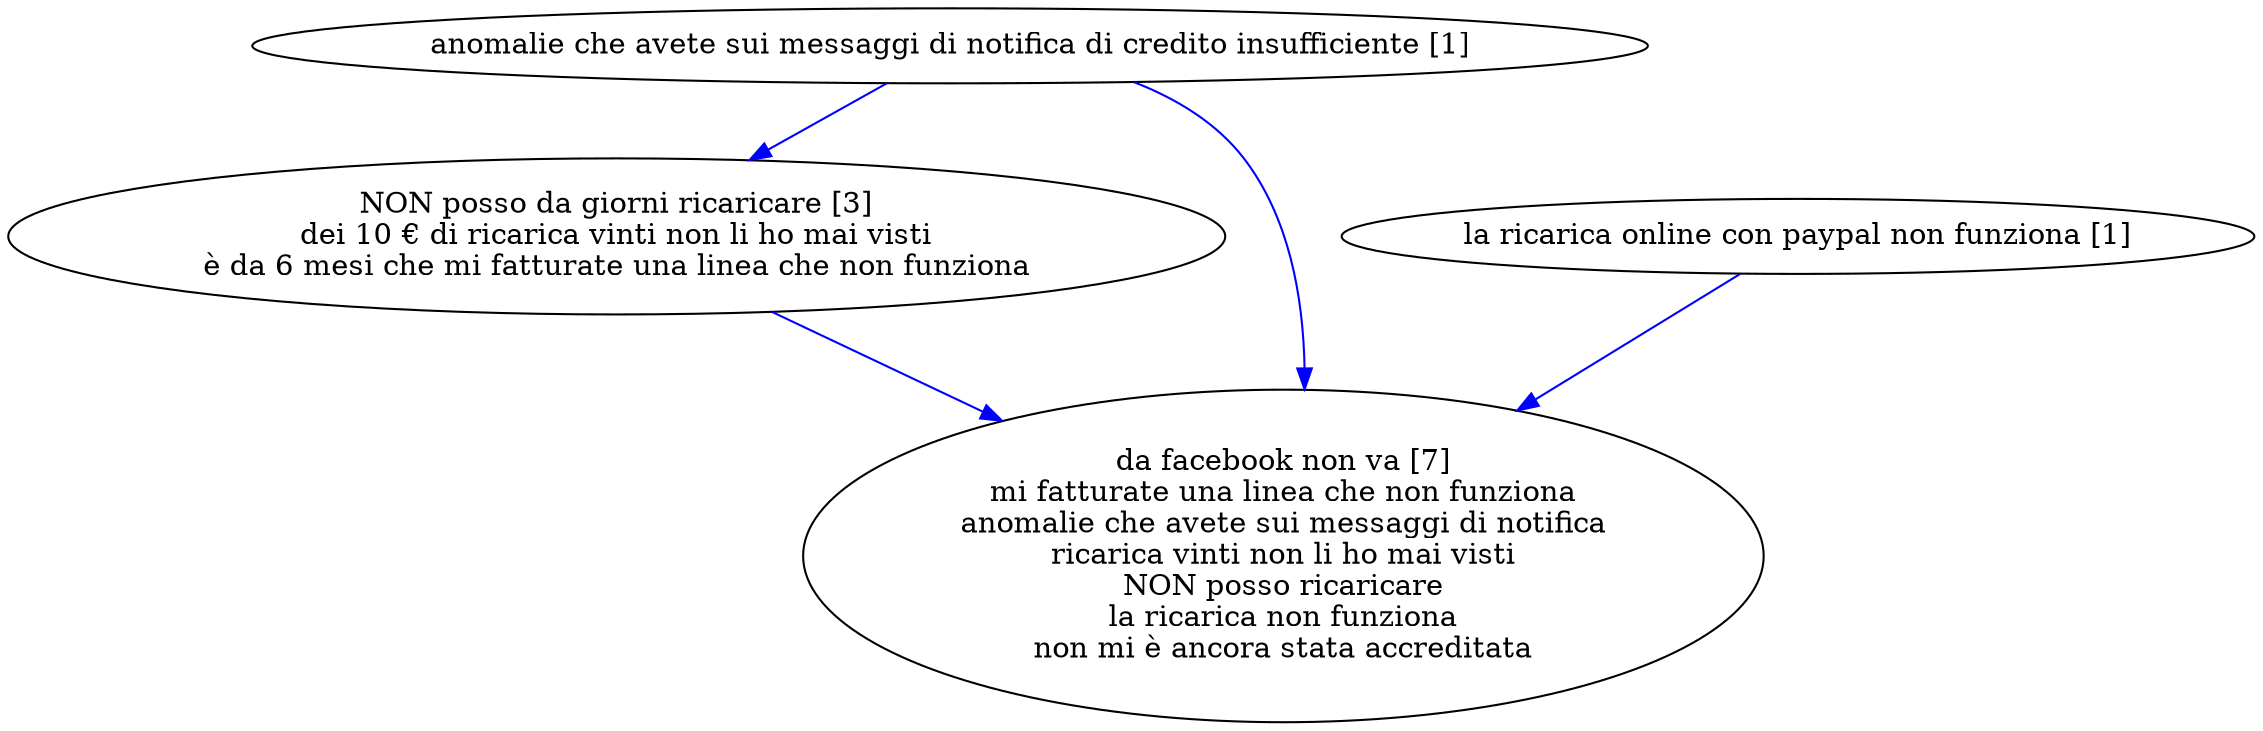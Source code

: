 digraph collapsedGraph {
"NON posso da giorni ricaricare [3]\ndei 10 € di ricarica vinti non li ho mai visti\nè da 6 mesi che mi fatturate una linea che non funziona""da facebook non va [7]\nmi fatturate una linea che non funziona\nanomalie che avete sui messaggi di notifica\nricarica vinti non li ho mai visti\nNON posso ricaricare\nla ricarica non funziona\nnon mi è ancora stata accreditata""anomalie che avete sui messaggi di notifica di credito insufficiente [1]""la ricarica online con paypal non funziona [1]""NON posso da giorni ricaricare [3]\ndei 10 € di ricarica vinti non li ho mai visti\nè da 6 mesi che mi fatturate una linea che non funziona" -> "da facebook non va [7]\nmi fatturate una linea che non funziona\nanomalie che avete sui messaggi di notifica\nricarica vinti non li ho mai visti\nNON posso ricaricare\nla ricarica non funziona\nnon mi è ancora stata accreditata" [color=blue]
"la ricarica online con paypal non funziona [1]" -> "da facebook non va [7]\nmi fatturate una linea che non funziona\nanomalie che avete sui messaggi di notifica\nricarica vinti non li ho mai visti\nNON posso ricaricare\nla ricarica non funziona\nnon mi è ancora stata accreditata" [color=blue]
"anomalie che avete sui messaggi di notifica di credito insufficiente [1]" -> "NON posso da giorni ricaricare [3]\ndei 10 € di ricarica vinti non li ho mai visti\nè da 6 mesi che mi fatturate una linea che non funziona" [color=blue]
"anomalie che avete sui messaggi di notifica di credito insufficiente [1]" -> "da facebook non va [7]\nmi fatturate una linea che non funziona\nanomalie che avete sui messaggi di notifica\nricarica vinti non li ho mai visti\nNON posso ricaricare\nla ricarica non funziona\nnon mi è ancora stata accreditata" [color=blue]
}